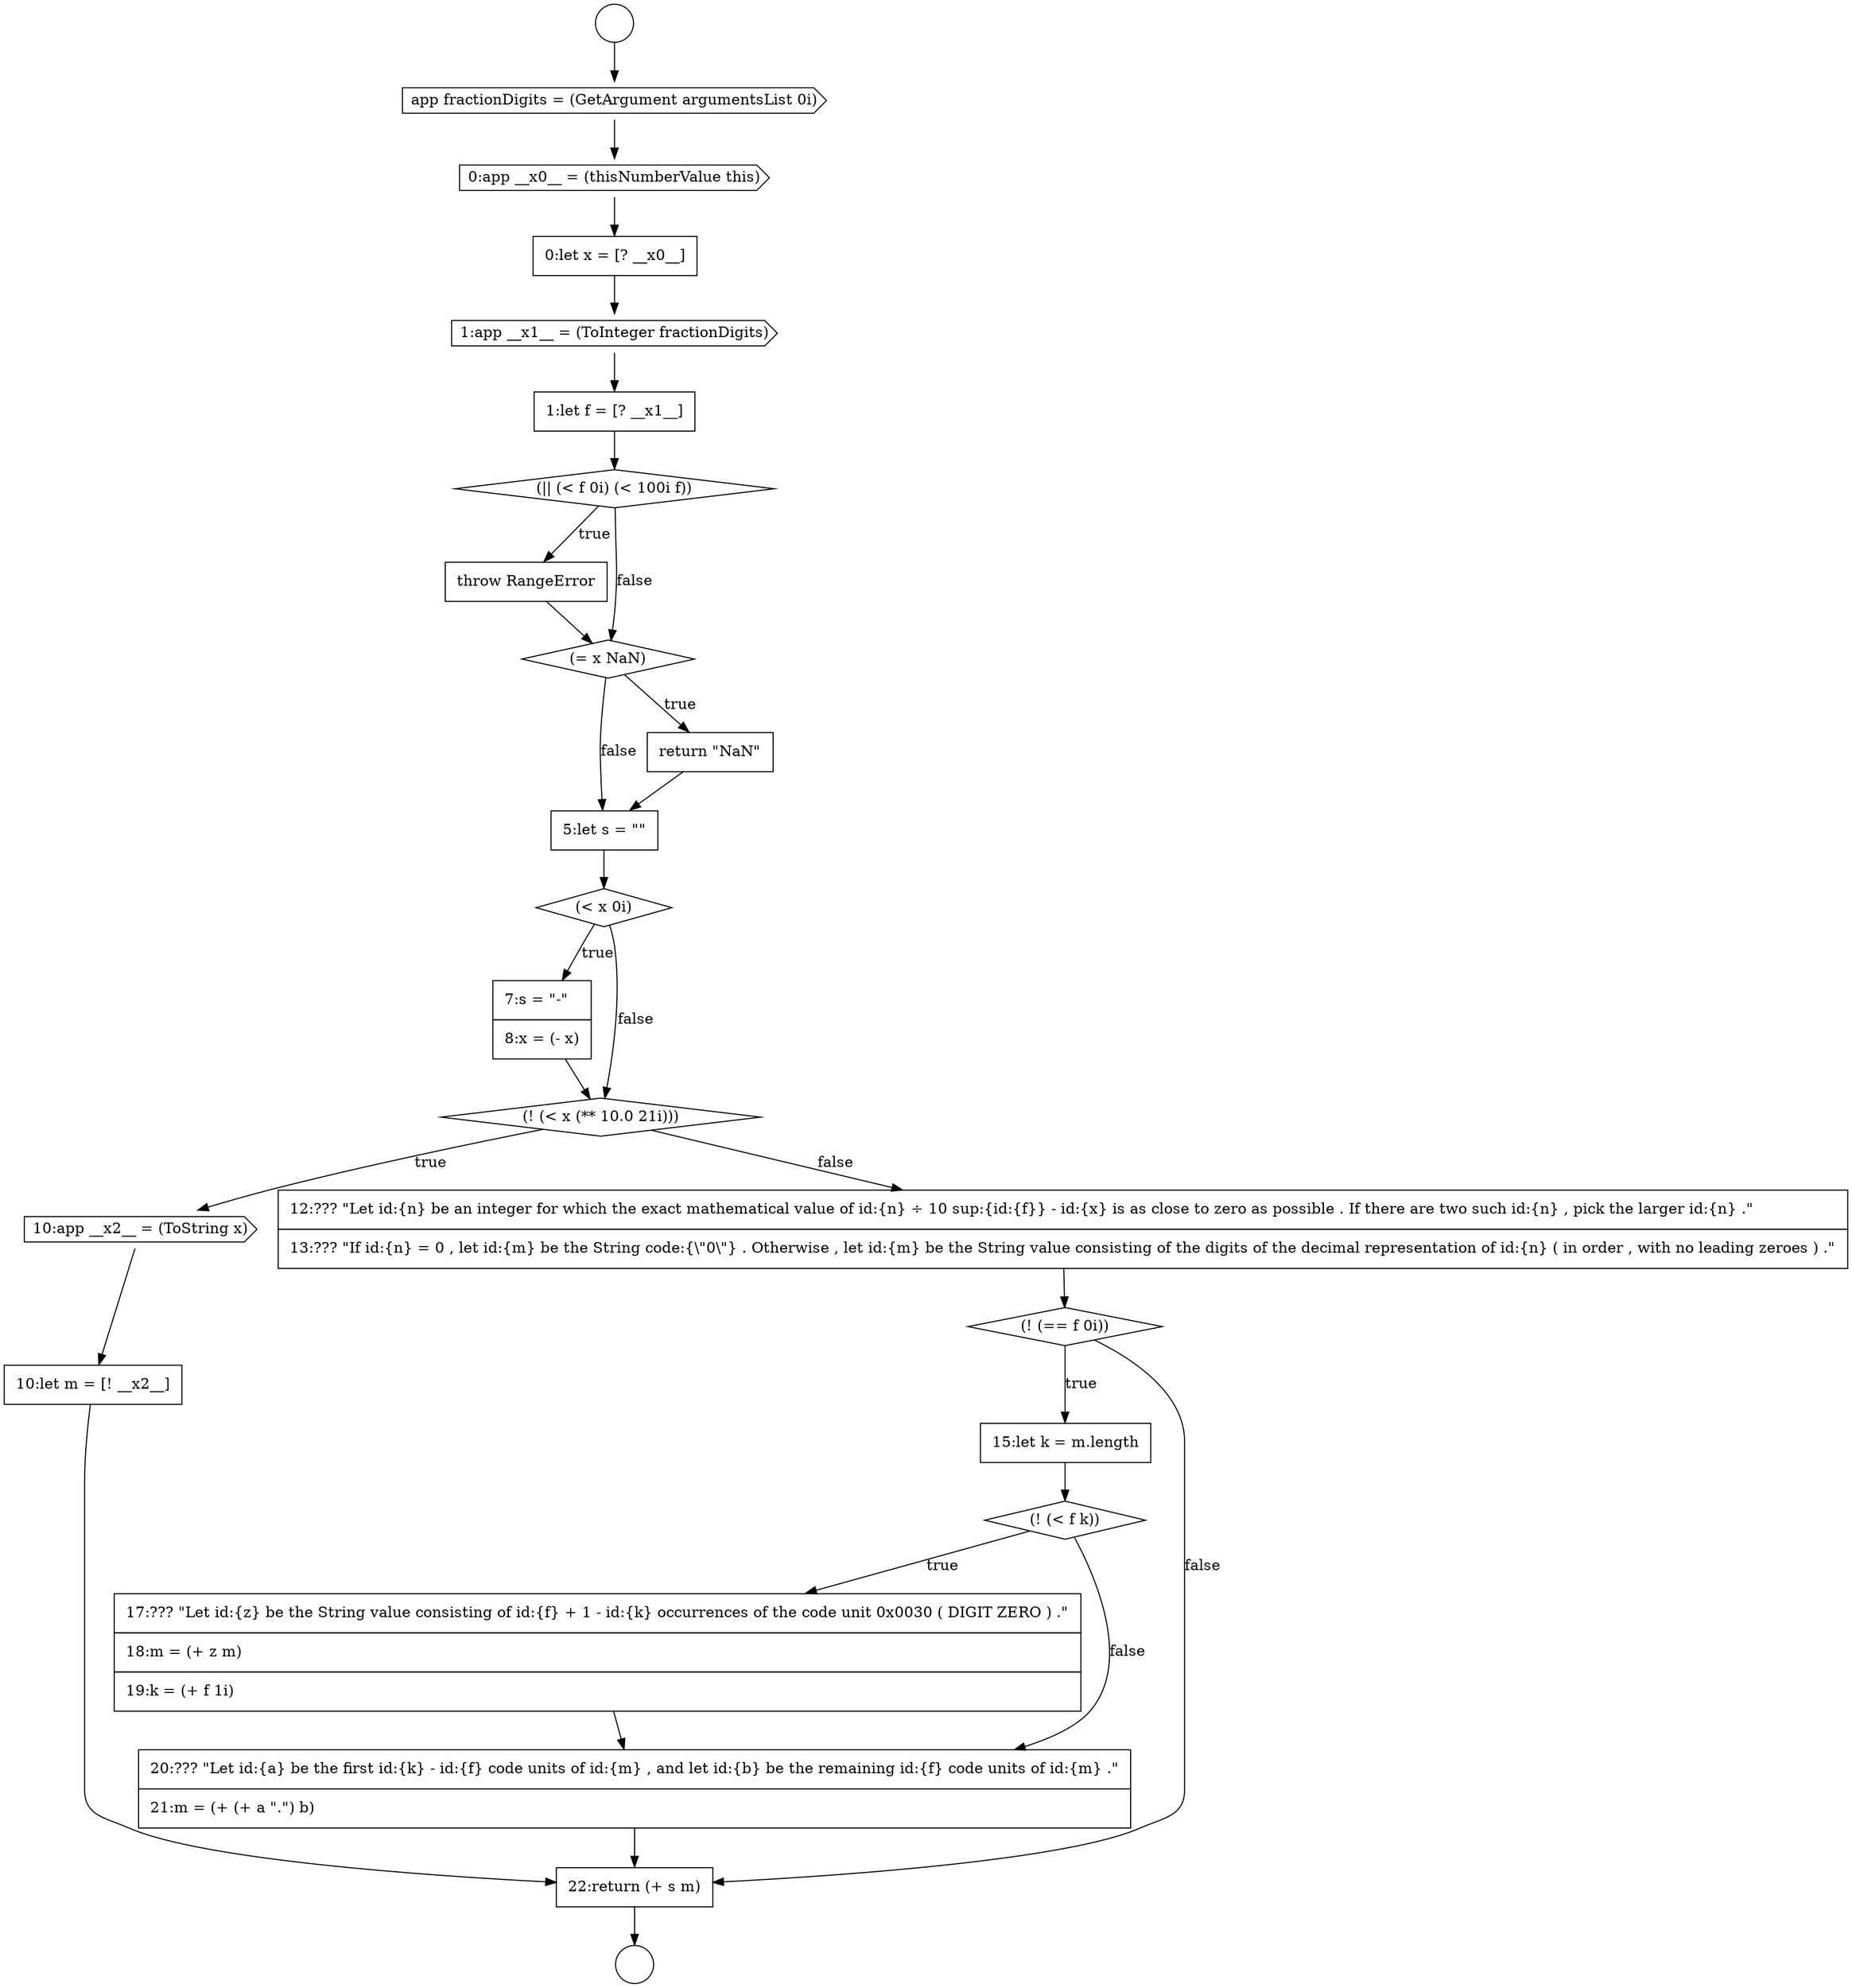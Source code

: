 digraph {
  node12026 [shape=none, margin=0, label=<<font color="black">
    <table border="0" cellborder="1" cellspacing="0" cellpadding="10">
      <tr><td align="left">throw RangeError</td></tr>
    </table>
  </font>> color="black" fillcolor="white" style=filled]
  node12036 [shape=diamond, label=<<font color="black">(! (== f 0i))</font>> color="black" fillcolor="white" style=filled]
  node12029 [shape=none, margin=0, label=<<font color="black">
    <table border="0" cellborder="1" cellspacing="0" cellpadding="10">
      <tr><td align="left">5:let s = &quot;&quot;</td></tr>
    </table>
  </font>> color="black" fillcolor="white" style=filled]
  node12037 [shape=none, margin=0, label=<<font color="black">
    <table border="0" cellborder="1" cellspacing="0" cellpadding="10">
      <tr><td align="left">15:let k = m.length</td></tr>
    </table>
  </font>> color="black" fillcolor="white" style=filled]
  node12033 [shape=cds, label=<<font color="black">10:app __x2__ = (ToString x)</font>> color="black" fillcolor="white" style=filled]
  node12019 [shape=circle label=" " color="black" fillcolor="white" style=filled]
  node12021 [shape=cds, label=<<font color="black">0:app __x0__ = (thisNumberValue this)</font>> color="black" fillcolor="white" style=filled]
  node12039 [shape=none, margin=0, label=<<font color="black">
    <table border="0" cellborder="1" cellspacing="0" cellpadding="10">
      <tr><td align="left">17:??? &quot;Let id:{z} be the String value consisting of id:{f} + 1 - id:{k} occurrences of the code unit 0x0030 ( DIGIT ZERO ) .&quot;</td></tr>
      <tr><td align="left">18:m = (+ z m)</td></tr>
      <tr><td align="left">19:k = (+ f 1i)</td></tr>
    </table>
  </font>> color="black" fillcolor="white" style=filled]
  node12027 [shape=diamond, label=<<font color="black">(= x NaN)</font>> color="black" fillcolor="white" style=filled]
  node12031 [shape=none, margin=0, label=<<font color="black">
    <table border="0" cellborder="1" cellspacing="0" cellpadding="10">
      <tr><td align="left">7:s = &quot;-&quot;</td></tr>
      <tr><td align="left">8:x = (- x)</td></tr>
    </table>
  </font>> color="black" fillcolor="white" style=filled]
  node12035 [shape=none, margin=0, label=<<font color="black">
    <table border="0" cellborder="1" cellspacing="0" cellpadding="10">
      <tr><td align="left">12:??? &quot;Let id:{n} be an integer for which the exact mathematical value of id:{n} &divide; 10 sup:{id:{f}} - id:{x} is as close to zero as possible . If there are two such id:{n} , pick the larger id:{n} .&quot;</td></tr>
      <tr><td align="left">13:??? &quot;If id:{n} = 0 , let id:{m} be the String code:{\&quot;0\&quot;} . Otherwise , let id:{m} be the String value consisting of the digits of the decimal representation of id:{n} ( in order , with no leading zeroes ) .&quot;</td></tr>
    </table>
  </font>> color="black" fillcolor="white" style=filled]
  node12030 [shape=diamond, label=<<font color="black">(&lt; x 0i)</font>> color="black" fillcolor="white" style=filled]
  node12040 [shape=none, margin=0, label=<<font color="black">
    <table border="0" cellborder="1" cellspacing="0" cellpadding="10">
      <tr><td align="left">20:??? &quot;Let id:{a} be the first id:{k} - id:{f} code units of id:{m} , and let id:{b} be the remaining id:{f} code units of id:{m} .&quot;</td></tr>
      <tr><td align="left">21:m = (+ (+ a &quot;.&quot;) b)</td></tr>
    </table>
  </font>> color="black" fillcolor="white" style=filled]
  node12018 [shape=circle label=" " color="black" fillcolor="white" style=filled]
  node12023 [shape=cds, label=<<font color="black">1:app __x1__ = (ToInteger fractionDigits)</font>> color="black" fillcolor="white" style=filled]
  node12041 [shape=none, margin=0, label=<<font color="black">
    <table border="0" cellborder="1" cellspacing="0" cellpadding="10">
      <tr><td align="left">22:return (+ s m)</td></tr>
    </table>
  </font>> color="black" fillcolor="white" style=filled]
  node12025 [shape=diamond, label=<<font color="black">(|| (&lt; f 0i) (&lt; 100i f))</font>> color="black" fillcolor="white" style=filled]
  node12020 [shape=cds, label=<<font color="black">app fractionDigits = (GetArgument argumentsList 0i)</font>> color="black" fillcolor="white" style=filled]
  node12028 [shape=none, margin=0, label=<<font color="black">
    <table border="0" cellborder="1" cellspacing="0" cellpadding="10">
      <tr><td align="left">return &quot;NaN&quot;</td></tr>
    </table>
  </font>> color="black" fillcolor="white" style=filled]
  node12038 [shape=diamond, label=<<font color="black">(! (&lt; f k))</font>> color="black" fillcolor="white" style=filled]
  node12032 [shape=diamond, label=<<font color="black">(! (&lt; x (** 10.0 21i)))</font>> color="black" fillcolor="white" style=filled]
  node12034 [shape=none, margin=0, label=<<font color="black">
    <table border="0" cellborder="1" cellspacing="0" cellpadding="10">
      <tr><td align="left">10:let m = [! __x2__]</td></tr>
    </table>
  </font>> color="black" fillcolor="white" style=filled]
  node12024 [shape=none, margin=0, label=<<font color="black">
    <table border="0" cellborder="1" cellspacing="0" cellpadding="10">
      <tr><td align="left">1:let f = [? __x1__]</td></tr>
    </table>
  </font>> color="black" fillcolor="white" style=filled]
  node12022 [shape=none, margin=0, label=<<font color="black">
    <table border="0" cellborder="1" cellspacing="0" cellpadding="10">
      <tr><td align="left">0:let x = [? __x0__]</td></tr>
    </table>
  </font>> color="black" fillcolor="white" style=filled]
  node12028 -> node12029 [ color="black"]
  node12027 -> node12028 [label=<<font color="black">true</font>> color="black"]
  node12027 -> node12029 [label=<<font color="black">false</font>> color="black"]
  node12031 -> node12032 [ color="black"]
  node12037 -> node12038 [ color="black"]
  node12020 -> node12021 [ color="black"]
  node12021 -> node12022 [ color="black"]
  node12032 -> node12033 [label=<<font color="black">true</font>> color="black"]
  node12032 -> node12035 [label=<<font color="black">false</font>> color="black"]
  node12025 -> node12026 [label=<<font color="black">true</font>> color="black"]
  node12025 -> node12027 [label=<<font color="black">false</font>> color="black"]
  node12040 -> node12041 [ color="black"]
  node12041 -> node12019 [ color="black"]
  node12024 -> node12025 [ color="black"]
  node12026 -> node12027 [ color="black"]
  node12034 -> node12041 [ color="black"]
  node12022 -> node12023 [ color="black"]
  node12029 -> node12030 [ color="black"]
  node12039 -> node12040 [ color="black"]
  node12035 -> node12036 [ color="black"]
  node12033 -> node12034 [ color="black"]
  node12018 -> node12020 [ color="black"]
  node12030 -> node12031 [label=<<font color="black">true</font>> color="black"]
  node12030 -> node12032 [label=<<font color="black">false</font>> color="black"]
  node12023 -> node12024 [ color="black"]
  node12038 -> node12039 [label=<<font color="black">true</font>> color="black"]
  node12038 -> node12040 [label=<<font color="black">false</font>> color="black"]
  node12036 -> node12037 [label=<<font color="black">true</font>> color="black"]
  node12036 -> node12041 [label=<<font color="black">false</font>> color="black"]
}
